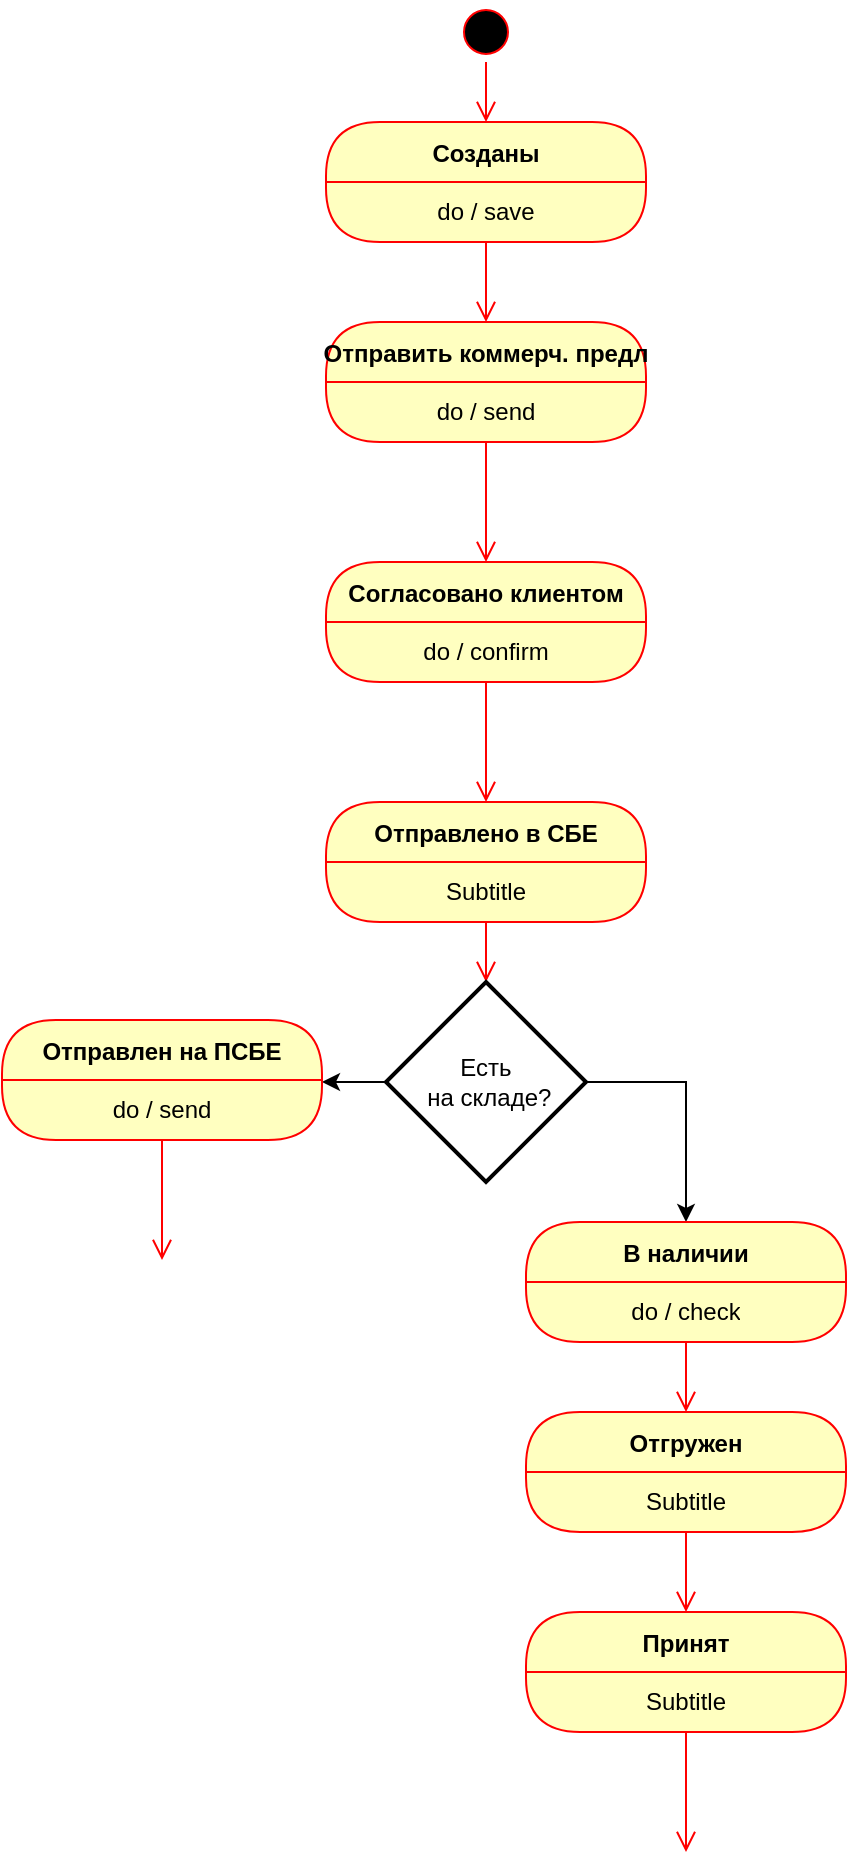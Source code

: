 <mxfile version="21.2.9" type="github">
  <diagram name="Страница 1" id="hVorbTmL7ZRktW-saAS4">
    <mxGraphModel dx="1114" dy="708" grid="1" gridSize="10" guides="1" tooltips="1" connect="1" arrows="1" fold="1" page="1" pageScale="1" pageWidth="827" pageHeight="1169" math="0" shadow="0">
      <root>
        <mxCell id="0" />
        <mxCell id="1" parent="0" />
        <mxCell id="oToxCcsojOGz6JMazCUt-2" value="" style="ellipse;html=1;shape=startState;fillColor=#000000;strokeColor=#ff0000;" vertex="1" parent="1">
          <mxGeometry x="385" y="30" width="30" height="30" as="geometry" />
        </mxCell>
        <mxCell id="oToxCcsojOGz6JMazCUt-3" value="" style="edgeStyle=orthogonalEdgeStyle;html=1;verticalAlign=bottom;endArrow=open;endSize=8;strokeColor=#ff0000;rounded=0;" edge="1" source="oToxCcsojOGz6JMazCUt-2" parent="1" target="oToxCcsojOGz6JMazCUt-4">
          <mxGeometry relative="1" as="geometry">
            <mxPoint x="400" y="120" as="targetPoint" />
          </mxGeometry>
        </mxCell>
        <mxCell id="oToxCcsojOGz6JMazCUt-4" value="Созданы" style="swimlane;fontStyle=1;align=center;verticalAlign=middle;childLayout=stackLayout;horizontal=1;startSize=30;horizontalStack=0;resizeParent=0;resizeLast=1;container=0;fontColor=#000000;collapsible=0;rounded=1;arcSize=30;strokeColor=#ff0000;fillColor=#ffffc0;swimlaneFillColor=#ffffc0;dropTarget=0;" vertex="1" parent="1">
          <mxGeometry x="320" y="90" width="160" height="60" as="geometry" />
        </mxCell>
        <mxCell id="oToxCcsojOGz6JMazCUt-5" value="do / save" style="text;html=1;strokeColor=none;fillColor=none;align=center;verticalAlign=middle;spacingLeft=4;spacingRight=4;whiteSpace=wrap;overflow=hidden;rotatable=0;fontColor=#000000;" vertex="1" parent="oToxCcsojOGz6JMazCUt-4">
          <mxGeometry y="30" width="160" height="30" as="geometry" />
        </mxCell>
        <mxCell id="oToxCcsojOGz6JMazCUt-6" value="" style="edgeStyle=orthogonalEdgeStyle;html=1;verticalAlign=bottom;endArrow=open;endSize=8;strokeColor=#ff0000;rounded=0;" edge="1" source="oToxCcsojOGz6JMazCUt-4" parent="1" target="oToxCcsojOGz6JMazCUt-7">
          <mxGeometry relative="1" as="geometry">
            <mxPoint x="400" y="210" as="targetPoint" />
          </mxGeometry>
        </mxCell>
        <mxCell id="oToxCcsojOGz6JMazCUt-7" value="Отправить коммерч. предл" style="swimlane;fontStyle=1;align=center;verticalAlign=middle;childLayout=stackLayout;horizontal=1;startSize=30;horizontalStack=0;resizeParent=0;resizeLast=1;container=0;fontColor=#000000;collapsible=0;rounded=1;arcSize=30;strokeColor=#ff0000;fillColor=#ffffc0;swimlaneFillColor=#ffffc0;dropTarget=0;" vertex="1" parent="1">
          <mxGeometry x="320" y="190" width="160" height="60" as="geometry" />
        </mxCell>
        <mxCell id="oToxCcsojOGz6JMazCUt-8" value="do / send" style="text;html=1;strokeColor=none;fillColor=none;align=center;verticalAlign=middle;spacingLeft=4;spacingRight=4;whiteSpace=wrap;overflow=hidden;rotatable=0;fontColor=#000000;" vertex="1" parent="oToxCcsojOGz6JMazCUt-7">
          <mxGeometry y="30" width="160" height="30" as="geometry" />
        </mxCell>
        <mxCell id="oToxCcsojOGz6JMazCUt-9" value="" style="edgeStyle=orthogonalEdgeStyle;html=1;verticalAlign=bottom;endArrow=open;endSize=8;strokeColor=#ff0000;rounded=0;" edge="1" source="oToxCcsojOGz6JMazCUt-7" parent="1" target="oToxCcsojOGz6JMazCUt-10">
          <mxGeometry relative="1" as="geometry">
            <mxPoint x="400" y="310" as="targetPoint" />
          </mxGeometry>
        </mxCell>
        <mxCell id="oToxCcsojOGz6JMazCUt-10" value="Согласовано клиентом" style="swimlane;fontStyle=1;align=center;verticalAlign=middle;childLayout=stackLayout;horizontal=1;startSize=30;horizontalStack=0;resizeParent=0;resizeLast=1;container=0;fontColor=#000000;collapsible=0;rounded=1;arcSize=30;strokeColor=#ff0000;fillColor=#ffffc0;swimlaneFillColor=#ffffc0;dropTarget=0;" vertex="1" parent="1">
          <mxGeometry x="320" y="310" width="160" height="60" as="geometry" />
        </mxCell>
        <mxCell id="oToxCcsojOGz6JMazCUt-11" value="do / confirm" style="text;html=1;strokeColor=none;fillColor=none;align=center;verticalAlign=middle;spacingLeft=4;spacingRight=4;whiteSpace=wrap;overflow=hidden;rotatable=0;fontColor=#000000;" vertex="1" parent="oToxCcsojOGz6JMazCUt-10">
          <mxGeometry y="30" width="160" height="30" as="geometry" />
        </mxCell>
        <mxCell id="oToxCcsojOGz6JMazCUt-12" value="" style="edgeStyle=orthogonalEdgeStyle;html=1;verticalAlign=bottom;endArrow=open;endSize=8;strokeColor=#ff0000;rounded=0;" edge="1" source="oToxCcsojOGz6JMazCUt-10" parent="1">
          <mxGeometry relative="1" as="geometry">
            <mxPoint x="400" y="430" as="targetPoint" />
          </mxGeometry>
        </mxCell>
        <mxCell id="oToxCcsojOGz6JMazCUt-13" value="Отправлено в СБЕ" style="swimlane;fontStyle=1;align=center;verticalAlign=middle;childLayout=stackLayout;horizontal=1;startSize=30;horizontalStack=0;resizeParent=0;resizeLast=1;container=0;fontColor=#000000;collapsible=0;rounded=1;arcSize=30;strokeColor=#ff0000;fillColor=#ffffc0;swimlaneFillColor=#ffffc0;dropTarget=0;" vertex="1" parent="1">
          <mxGeometry x="320" y="430" width="160" height="60" as="geometry" />
        </mxCell>
        <mxCell id="oToxCcsojOGz6JMazCUt-14" value="Subtitle" style="text;html=1;strokeColor=none;fillColor=none;align=center;verticalAlign=middle;spacingLeft=4;spacingRight=4;whiteSpace=wrap;overflow=hidden;rotatable=0;fontColor=#000000;" vertex="1" parent="oToxCcsojOGz6JMazCUt-13">
          <mxGeometry y="30" width="160" height="30" as="geometry" />
        </mxCell>
        <mxCell id="oToxCcsojOGz6JMazCUt-15" value="" style="edgeStyle=orthogonalEdgeStyle;html=1;verticalAlign=bottom;endArrow=open;endSize=8;strokeColor=#ff0000;rounded=0;" edge="1" source="oToxCcsojOGz6JMazCUt-13" parent="1" target="oToxCcsojOGz6JMazCUt-16">
          <mxGeometry relative="1" as="geometry">
            <mxPoint x="400" y="550" as="targetPoint" />
          </mxGeometry>
        </mxCell>
        <mxCell id="oToxCcsojOGz6JMazCUt-20" style="edgeStyle=orthogonalEdgeStyle;rounded=0;orthogonalLoop=1;jettySize=auto;html=1;" edge="1" parent="1" source="oToxCcsojOGz6JMazCUt-16" target="oToxCcsojOGz6JMazCUt-17">
          <mxGeometry relative="1" as="geometry">
            <Array as="points">
              <mxPoint x="500" y="570" />
            </Array>
          </mxGeometry>
        </mxCell>
        <mxCell id="oToxCcsojOGz6JMazCUt-24" style="edgeStyle=orthogonalEdgeStyle;rounded=0;orthogonalLoop=1;jettySize=auto;html=1;" edge="1" parent="1" source="oToxCcsojOGz6JMazCUt-16" target="oToxCcsojOGz6JMazCUt-21">
          <mxGeometry relative="1" as="geometry">
            <Array as="points">
              <mxPoint x="240" y="570" />
            </Array>
          </mxGeometry>
        </mxCell>
        <mxCell id="oToxCcsojOGz6JMazCUt-16" value="Есть&lt;br&gt;&amp;nbsp;на складе?" style="strokeWidth=2;html=1;shape=mxgraph.flowchart.decision;whiteSpace=wrap;" vertex="1" parent="1">
          <mxGeometry x="350" y="520" width="100" height="100" as="geometry" />
        </mxCell>
        <mxCell id="oToxCcsojOGz6JMazCUt-17" value="В наличии" style="swimlane;fontStyle=1;align=center;verticalAlign=middle;childLayout=stackLayout;horizontal=1;startSize=30;horizontalStack=0;resizeParent=0;resizeLast=1;container=0;fontColor=#000000;collapsible=0;rounded=1;arcSize=30;strokeColor=#ff0000;fillColor=#ffffc0;swimlaneFillColor=#ffffc0;dropTarget=0;" vertex="1" parent="1">
          <mxGeometry x="420" y="640" width="160" height="60" as="geometry" />
        </mxCell>
        <mxCell id="oToxCcsojOGz6JMazCUt-18" value="do / check" style="text;html=1;strokeColor=none;fillColor=none;align=center;verticalAlign=middle;spacingLeft=4;spacingRight=4;whiteSpace=wrap;overflow=hidden;rotatable=0;fontColor=#000000;" vertex="1" parent="oToxCcsojOGz6JMazCUt-17">
          <mxGeometry y="30" width="160" height="30" as="geometry" />
        </mxCell>
        <mxCell id="oToxCcsojOGz6JMazCUt-19" value="" style="edgeStyle=orthogonalEdgeStyle;html=1;verticalAlign=bottom;endArrow=open;endSize=8;strokeColor=#ff0000;rounded=0;" edge="1" source="oToxCcsojOGz6JMazCUt-17" parent="1" target="oToxCcsojOGz6JMazCUt-26">
          <mxGeometry relative="1" as="geometry">
            <mxPoint x="500" y="760" as="targetPoint" />
          </mxGeometry>
        </mxCell>
        <mxCell id="oToxCcsojOGz6JMazCUt-21" value="Отправлен на ПСБЕ" style="swimlane;fontStyle=1;align=center;verticalAlign=middle;childLayout=stackLayout;horizontal=1;startSize=30;horizontalStack=0;resizeParent=0;resizeLast=1;container=0;fontColor=#000000;collapsible=0;rounded=1;arcSize=30;strokeColor=#ff0000;fillColor=#ffffc0;swimlaneFillColor=#ffffc0;dropTarget=0;" vertex="1" parent="1">
          <mxGeometry x="158" y="539" width="160" height="60" as="geometry" />
        </mxCell>
        <mxCell id="oToxCcsojOGz6JMazCUt-22" value="do / send" style="text;html=1;strokeColor=none;fillColor=none;align=center;verticalAlign=middle;spacingLeft=4;spacingRight=4;whiteSpace=wrap;overflow=hidden;rotatable=0;fontColor=#000000;" vertex="1" parent="oToxCcsojOGz6JMazCUt-21">
          <mxGeometry y="30" width="160" height="30" as="geometry" />
        </mxCell>
        <mxCell id="oToxCcsojOGz6JMazCUt-23" value="" style="edgeStyle=orthogonalEdgeStyle;html=1;verticalAlign=bottom;endArrow=open;endSize=8;strokeColor=#ff0000;rounded=0;" edge="1" source="oToxCcsojOGz6JMazCUt-21" parent="1">
          <mxGeometry relative="1" as="geometry">
            <mxPoint x="238" y="659" as="targetPoint" />
          </mxGeometry>
        </mxCell>
        <mxCell id="oToxCcsojOGz6JMazCUt-26" value="Отгружен" style="swimlane;fontStyle=1;align=center;verticalAlign=middle;childLayout=stackLayout;horizontal=1;startSize=30;horizontalStack=0;resizeParent=0;resizeLast=1;container=0;fontColor=#000000;collapsible=0;rounded=1;arcSize=30;strokeColor=#ff0000;fillColor=#ffffc0;swimlaneFillColor=#ffffc0;dropTarget=0;" vertex="1" parent="1">
          <mxGeometry x="420" y="735" width="160" height="60" as="geometry" />
        </mxCell>
        <mxCell id="oToxCcsojOGz6JMazCUt-27" value="Subtitle" style="text;html=1;strokeColor=none;fillColor=none;align=center;verticalAlign=middle;spacingLeft=4;spacingRight=4;whiteSpace=wrap;overflow=hidden;rotatable=0;fontColor=#000000;" vertex="1" parent="oToxCcsojOGz6JMazCUt-26">
          <mxGeometry y="30" width="160" height="30" as="geometry" />
        </mxCell>
        <mxCell id="oToxCcsojOGz6JMazCUt-28" value="" style="edgeStyle=orthogonalEdgeStyle;html=1;verticalAlign=bottom;endArrow=open;endSize=8;strokeColor=#ff0000;rounded=0;" edge="1" source="oToxCcsojOGz6JMazCUt-26" parent="1" target="oToxCcsojOGz6JMazCUt-29">
          <mxGeometry relative="1" as="geometry">
            <mxPoint x="499" y="895" as="targetPoint" />
          </mxGeometry>
        </mxCell>
        <mxCell id="oToxCcsojOGz6JMazCUt-29" value="Принят" style="swimlane;fontStyle=1;align=center;verticalAlign=middle;childLayout=stackLayout;horizontal=1;startSize=30;horizontalStack=0;resizeParent=0;resizeLast=1;container=0;fontColor=#000000;collapsible=0;rounded=1;arcSize=30;strokeColor=#ff0000;fillColor=#ffffc0;swimlaneFillColor=#ffffc0;dropTarget=0;" vertex="1" parent="1">
          <mxGeometry x="420" y="835" width="160" height="60" as="geometry" />
        </mxCell>
        <mxCell id="oToxCcsojOGz6JMazCUt-30" value="Subtitle" style="text;html=1;strokeColor=none;fillColor=none;align=center;verticalAlign=middle;spacingLeft=4;spacingRight=4;whiteSpace=wrap;overflow=hidden;rotatable=0;fontColor=#000000;" vertex="1" parent="oToxCcsojOGz6JMazCUt-29">
          <mxGeometry y="30" width="160" height="30" as="geometry" />
        </mxCell>
        <mxCell id="oToxCcsojOGz6JMazCUt-31" value="" style="edgeStyle=orthogonalEdgeStyle;html=1;verticalAlign=bottom;endArrow=open;endSize=8;strokeColor=#ff0000;rounded=0;" edge="1" source="oToxCcsojOGz6JMazCUt-29" parent="1">
          <mxGeometry relative="1" as="geometry">
            <mxPoint x="500" y="955" as="targetPoint" />
          </mxGeometry>
        </mxCell>
      </root>
    </mxGraphModel>
  </diagram>
</mxfile>
